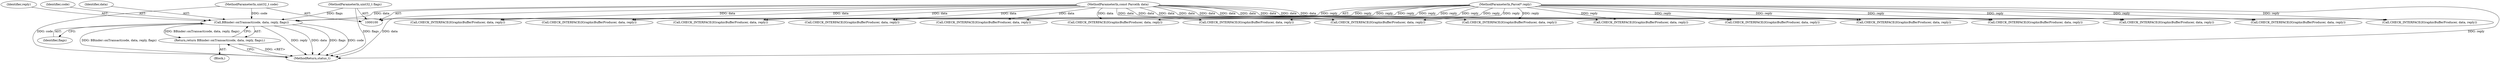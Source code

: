 digraph "0_Android_a30d7d90c4f718e46fb41a99b3d52800e1011b73_0@pointer" {
"1000591" [label="(Call,BBinder::onTransact(code, data, reply, flags))"];
"1000101" [label="(MethodParameterIn,uint32_t code)"];
"1000102" [label="(MethodParameterIn,const Parcel& data)"];
"1000103" [label="(MethodParameterIn,Parcel* reply)"];
"1000104" [label="(MethodParameterIn,uint32_t flags)"];
"1000590" [label="(Return,return BBinder::onTransact(code, data, reply, flags);)"];
"1000596" [label="(MethodReturn,status_t)"];
"1000594" [label="(Identifier,reply)"];
"1000105" [label="(Block,)"];
"1000363" [label="(Call,CHECK_INTERFACE(IGraphicBufferProducer, data, reply))"];
"1000104" [label="(MethodParameterIn,uint32_t flags)"];
"1000298" [label="(Call,CHECK_INTERFACE(IGraphicBufferProducer, data, reply))"];
"1000413" [label="(Call,CHECK_INTERFACE(IGraphicBufferProducer, data, reply))"];
"1000230" [label="(Call,CHECK_INTERFACE(IGraphicBufferProducer, data, reply))"];
"1000164" [label="(Call,CHECK_INTERFACE(IGraphicBufferProducer, data, reply))"];
"1000592" [label="(Identifier,code)"];
"1000249" [label="(Call,CHECK_INTERFACE(IGraphicBufferProducer, data, reply))"];
"1000582" [label="(Call,CHECK_INTERFACE(IGraphicBufferProducer, data, reply))"];
"1000480" [label="(Call,CHECK_INTERFACE(IGraphicBufferProducer, data, reply))"];
"1000542" [label="(Call,CHECK_INTERFACE(IGraphicBufferProducer, data, reply))"];
"1000111" [label="(Call,CHECK_INTERFACE(IGraphicBufferProducer, data, reply))"];
"1000590" [label="(Return,return BBinder::onTransact(code, data, reply, flags);)"];
"1000591" [label="(Call,BBinder::onTransact(code, data, reply, flags))"];
"1000329" [label="(Call,CHECK_INTERFACE(IGraphicBufferProducer, data, reply))"];
"1000386" [label="(Call,CHECK_INTERFACE(IGraphicBufferProducer, data, reply))"];
"1000461" [label="(Call,CHECK_INTERFACE(IGraphicBufferProducer, data, reply))"];
"1000101" [label="(MethodParameterIn,uint32_t code)"];
"1000504" [label="(Call,CHECK_INTERFACE(IGraphicBufferProducer, data, reply))"];
"1000102" [label="(MethodParameterIn,const Parcel& data)"];
"1000563" [label="(Call,CHECK_INTERFACE(IGraphicBufferProducer, data, reply))"];
"1000103" [label="(MethodParameterIn,Parcel* reply)"];
"1000595" [label="(Identifier,flags)"];
"1000593" [label="(Identifier,data)"];
"1000145" [label="(Call,CHECK_INTERFACE(IGraphicBufferProducer, data, reply))"];
"1000591" -> "1000590"  [label="AST: "];
"1000591" -> "1000595"  [label="CFG: "];
"1000592" -> "1000591"  [label="AST: "];
"1000593" -> "1000591"  [label="AST: "];
"1000594" -> "1000591"  [label="AST: "];
"1000595" -> "1000591"  [label="AST: "];
"1000590" -> "1000591"  [label="CFG: "];
"1000591" -> "1000596"  [label="DDG: flags"];
"1000591" -> "1000596"  [label="DDG: code"];
"1000591" -> "1000596"  [label="DDG: BBinder::onTransact(code, data, reply, flags)"];
"1000591" -> "1000596"  [label="DDG: reply"];
"1000591" -> "1000596"  [label="DDG: data"];
"1000591" -> "1000590"  [label="DDG: BBinder::onTransact(code, data, reply, flags)"];
"1000101" -> "1000591"  [label="DDG: code"];
"1000102" -> "1000591"  [label="DDG: data"];
"1000103" -> "1000591"  [label="DDG: reply"];
"1000104" -> "1000591"  [label="DDG: flags"];
"1000101" -> "1000100"  [label="AST: "];
"1000101" -> "1000596"  [label="DDG: code"];
"1000102" -> "1000100"  [label="AST: "];
"1000102" -> "1000596"  [label="DDG: data"];
"1000102" -> "1000111"  [label="DDG: data"];
"1000102" -> "1000145"  [label="DDG: data"];
"1000102" -> "1000164"  [label="DDG: data"];
"1000102" -> "1000230"  [label="DDG: data"];
"1000102" -> "1000249"  [label="DDG: data"];
"1000102" -> "1000298"  [label="DDG: data"];
"1000102" -> "1000329"  [label="DDG: data"];
"1000102" -> "1000363"  [label="DDG: data"];
"1000102" -> "1000386"  [label="DDG: data"];
"1000102" -> "1000413"  [label="DDG: data"];
"1000102" -> "1000461"  [label="DDG: data"];
"1000102" -> "1000480"  [label="DDG: data"];
"1000102" -> "1000504"  [label="DDG: data"];
"1000102" -> "1000542"  [label="DDG: data"];
"1000102" -> "1000563"  [label="DDG: data"];
"1000102" -> "1000582"  [label="DDG: data"];
"1000103" -> "1000100"  [label="AST: "];
"1000103" -> "1000596"  [label="DDG: reply"];
"1000103" -> "1000111"  [label="DDG: reply"];
"1000103" -> "1000145"  [label="DDG: reply"];
"1000103" -> "1000164"  [label="DDG: reply"];
"1000103" -> "1000230"  [label="DDG: reply"];
"1000103" -> "1000249"  [label="DDG: reply"];
"1000103" -> "1000298"  [label="DDG: reply"];
"1000103" -> "1000329"  [label="DDG: reply"];
"1000103" -> "1000363"  [label="DDG: reply"];
"1000103" -> "1000386"  [label="DDG: reply"];
"1000103" -> "1000413"  [label="DDG: reply"];
"1000103" -> "1000461"  [label="DDG: reply"];
"1000103" -> "1000480"  [label="DDG: reply"];
"1000103" -> "1000504"  [label="DDG: reply"];
"1000103" -> "1000542"  [label="DDG: reply"];
"1000103" -> "1000563"  [label="DDG: reply"];
"1000103" -> "1000582"  [label="DDG: reply"];
"1000104" -> "1000100"  [label="AST: "];
"1000104" -> "1000596"  [label="DDG: flags"];
"1000590" -> "1000105"  [label="AST: "];
"1000596" -> "1000590"  [label="CFG: "];
"1000590" -> "1000596"  [label="DDG: <RET>"];
}
